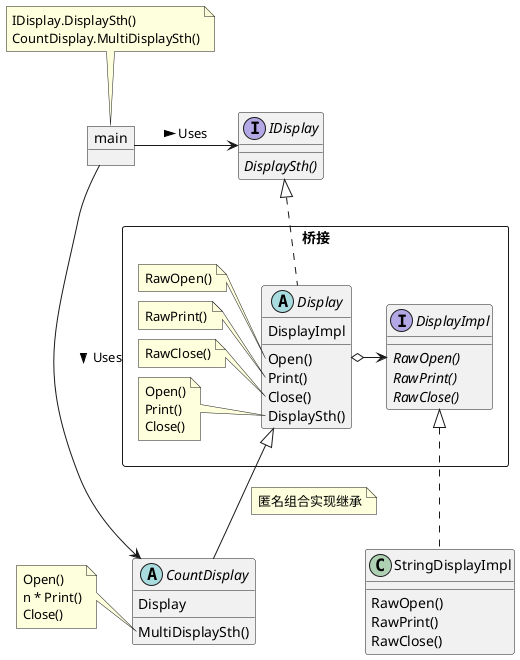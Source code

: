 @startuml
'https://plantuml.com/class-diagram

object main
note top of main
IDisplay.DisplaySth()
CountDisplay.MultiDisplaySth()
end note
interface IDisplay {
    {abstract}DisplaySth()
}
package 桥接 <<rectangle>> {
    abstract class Display {
        DisplayImpl
        Open()
        Print()
        Close()
        DisplaySth()
    }
    note left of Display::Open
    RawOpen()
    end note
    note left of Display::Print
    RawPrint()
    end note
    note left of Display::Close
    RawClose()
    end note
    note left of Display::DisplaySth
    Open()
    Print()
    Close()
    end note
    interface DisplayImpl {
        {abstract}RawOpen()
        {abstract}RawPrint()
        {abstract}RawClose()
    }
}
abstract class CountDisplay {
    Display
    MultiDisplaySth()
}
note left of CountDisplay::MultiDisplay
    Open()
    n * Print()
    Close()
end note
class StringDisplayImpl {
    RawOpen()
    RawPrint()
    RawClose()
}

main -> IDisplay: Uses >
main --> CountDisplay: Uses >
IDisplay <|.. Display
Display o-> DisplayImpl
Display <|-- CountDisplay
note on link: 匿名组合实现继承
DisplayImpl <|.. StringDisplayImpl

@enduml